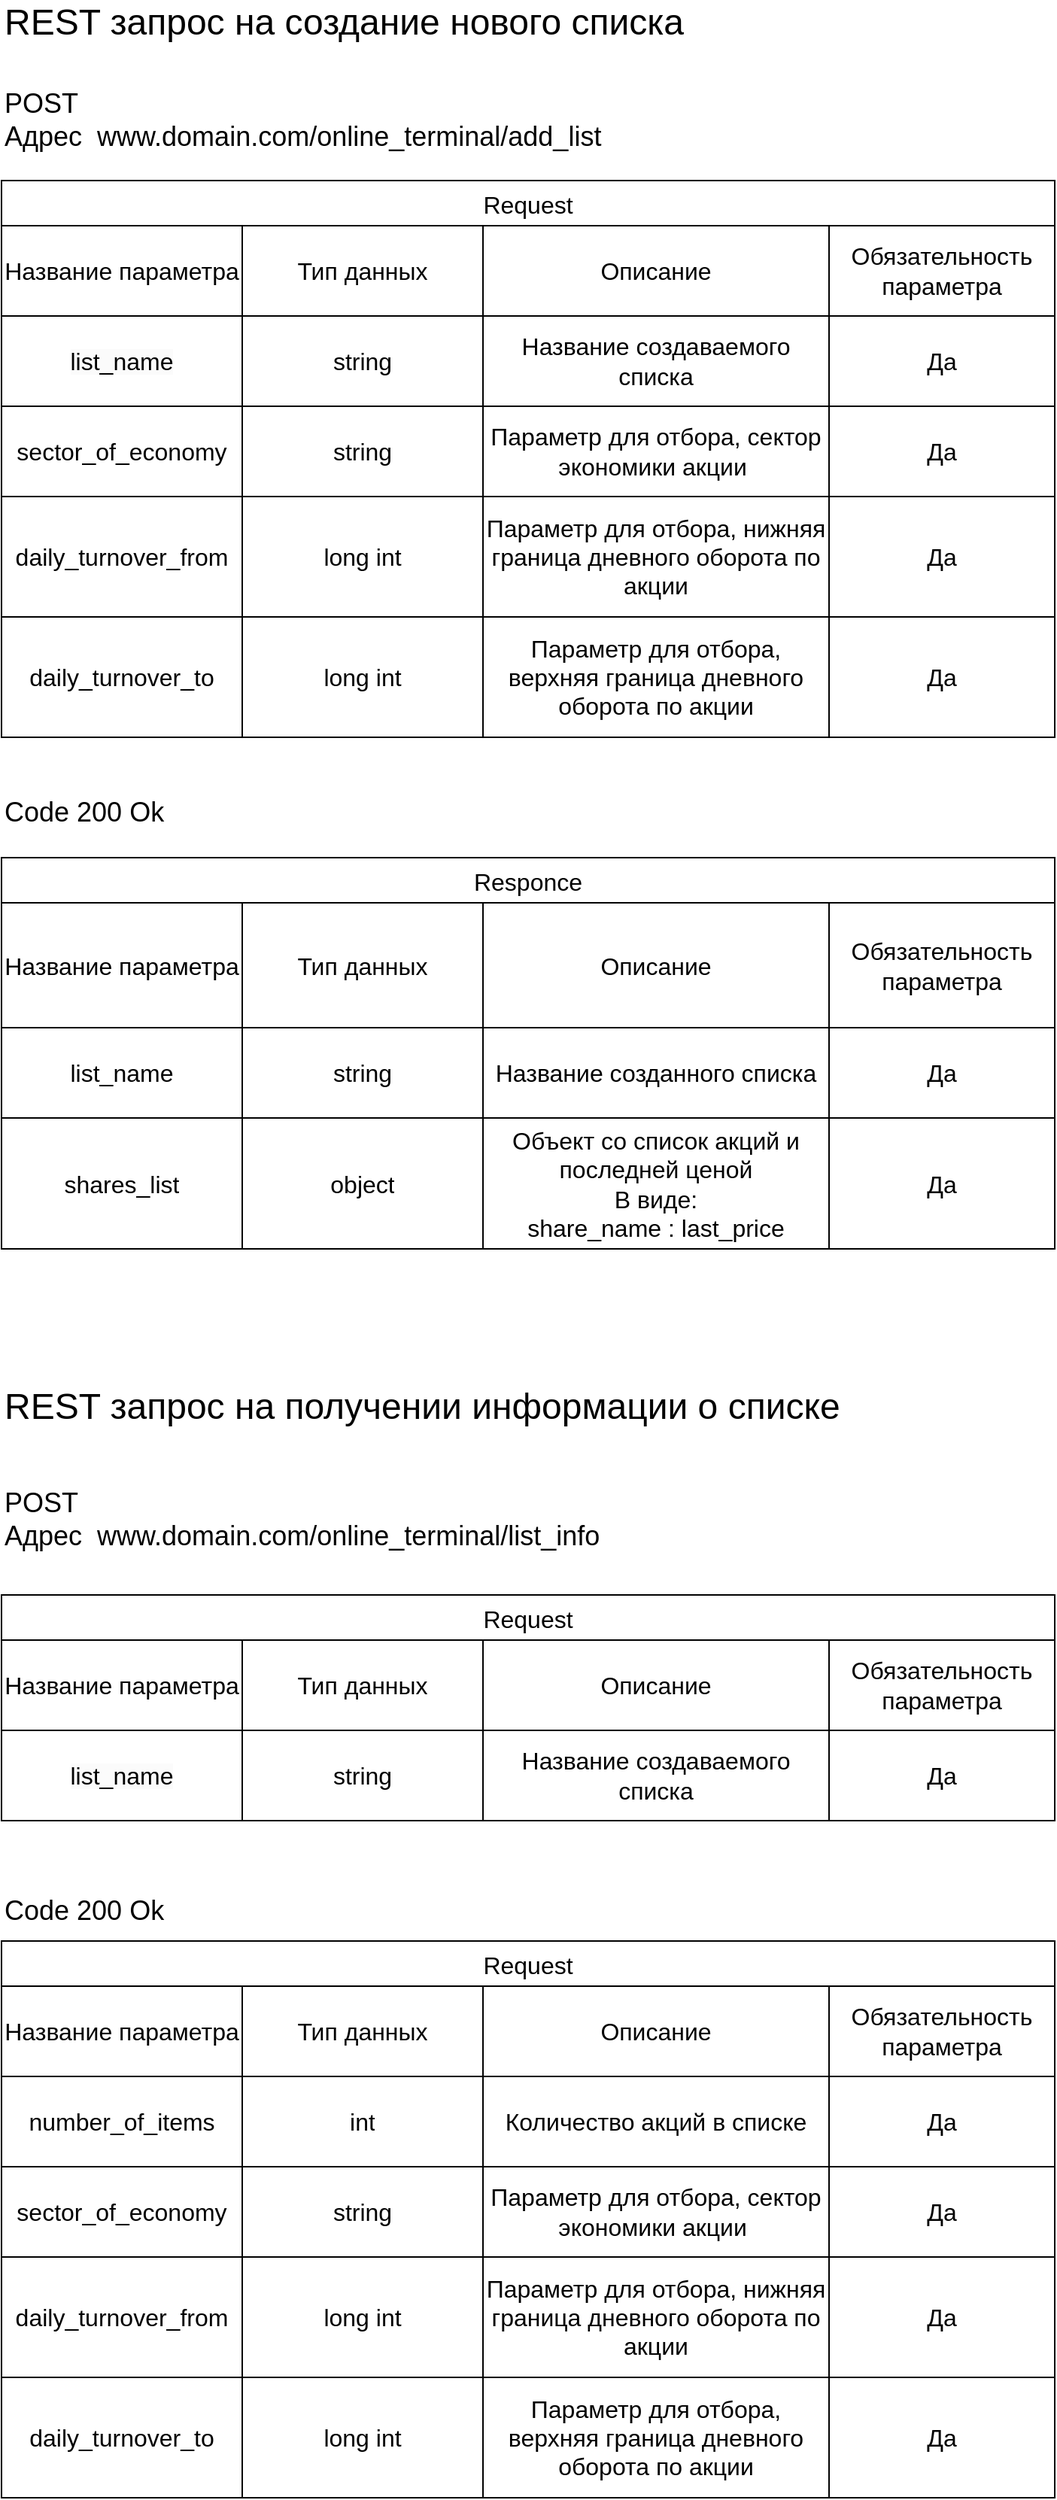 <mxfile version="25.0.3">
  <diagram name="Page-1" id="SR3AYYOm4cRY8zpF-ioq">
    <mxGraphModel dx="1807" dy="1064" grid="1" gridSize="10" guides="1" tooltips="1" connect="1" arrows="1" fold="1" page="1" pageScale="1" pageWidth="850" pageHeight="1100" math="0" shadow="0">
      <root>
        <mxCell id="0" />
        <mxCell id="1" parent="0" />
        <mxCell id="iIbDxP8CMEq-jojsq5NS-1" value="Request" style="shape=table;startSize=30;container=1;collapsible=0;childLayout=tableLayout;strokeColor=default;fontSize=16;" parent="1" vertex="1">
          <mxGeometry x="120" y="160" width="700" height="370" as="geometry" />
        </mxCell>
        <mxCell id="iIbDxP8CMEq-jojsq5NS-2" value="" style="shape=tableRow;horizontal=0;startSize=0;swimlaneHead=0;swimlaneBody=0;strokeColor=inherit;top=0;left=0;bottom=0;right=0;collapsible=0;dropTarget=0;fillColor=none;points=[[0,0.5],[1,0.5]];portConstraint=eastwest;fontSize=16;" parent="iIbDxP8CMEq-jojsq5NS-1" vertex="1">
          <mxGeometry y="30" width="700" height="60" as="geometry" />
        </mxCell>
        <mxCell id="iIbDxP8CMEq-jojsq5NS-3" value="&lt;div&gt;Название параметра&lt;br&gt;&lt;/div&gt;" style="shape=partialRectangle;html=1;whiteSpace=wrap;connectable=0;strokeColor=inherit;overflow=hidden;fillColor=none;top=0;left=0;bottom=0;right=0;pointerEvents=1;fontSize=16;" parent="iIbDxP8CMEq-jojsq5NS-2" vertex="1">
          <mxGeometry width="160" height="60" as="geometry">
            <mxRectangle width="160" height="60" as="alternateBounds" />
          </mxGeometry>
        </mxCell>
        <mxCell id="iIbDxP8CMEq-jojsq5NS-4" value="Тип данных" style="shape=partialRectangle;html=1;whiteSpace=wrap;connectable=0;strokeColor=inherit;overflow=hidden;fillColor=none;top=0;left=0;bottom=0;right=0;pointerEvents=1;fontSize=16;" parent="iIbDxP8CMEq-jojsq5NS-2" vertex="1">
          <mxGeometry x="160" width="160" height="60" as="geometry">
            <mxRectangle width="160" height="60" as="alternateBounds" />
          </mxGeometry>
        </mxCell>
        <mxCell id="iIbDxP8CMEq-jojsq5NS-5" value="Описание" style="shape=partialRectangle;html=1;whiteSpace=wrap;connectable=0;strokeColor=inherit;overflow=hidden;fillColor=none;top=0;left=0;bottom=0;right=0;pointerEvents=1;fontSize=16;" parent="iIbDxP8CMEq-jojsq5NS-2" vertex="1">
          <mxGeometry x="320" width="230" height="60" as="geometry">
            <mxRectangle width="230" height="60" as="alternateBounds" />
          </mxGeometry>
        </mxCell>
        <mxCell id="iIbDxP8CMEq-jojsq5NS-14" value="Обязательность параметра" style="shape=partialRectangle;html=1;whiteSpace=wrap;connectable=0;strokeColor=inherit;overflow=hidden;fillColor=none;top=0;left=0;bottom=0;right=0;pointerEvents=1;fontSize=16;" parent="iIbDxP8CMEq-jojsq5NS-2" vertex="1">
          <mxGeometry x="550" width="150" height="60" as="geometry">
            <mxRectangle width="150" height="60" as="alternateBounds" />
          </mxGeometry>
        </mxCell>
        <mxCell id="iIbDxP8CMEq-jojsq5NS-6" value="" style="shape=tableRow;horizontal=0;startSize=0;swimlaneHead=0;swimlaneBody=0;strokeColor=inherit;top=0;left=0;bottom=0;right=0;collapsible=0;dropTarget=0;fillColor=none;points=[[0,0.5],[1,0.5]];portConstraint=eastwest;fontSize=16;" parent="iIbDxP8CMEq-jojsq5NS-1" vertex="1">
          <mxGeometry y="90" width="700" height="60" as="geometry" />
        </mxCell>
        <mxCell id="iIbDxP8CMEq-jojsq5NS-7" value="&lt;meta charset=&quot;utf-8&quot;&gt;&lt;span style=&quot;color: rgb(0, 0, 0); font-family: Helvetica; font-size: 16px; font-style: normal; font-variant-ligatures: normal; font-variant-caps: normal; font-weight: 400; letter-spacing: normal; orphans: 2; text-align: center; text-indent: 0px; text-transform: none; widows: 2; word-spacing: 0px; -webkit-text-stroke-width: 0px; white-space: normal; background-color: rgb(251, 251, 251); text-decoration-thickness: initial; text-decoration-style: initial; text-decoration-color: initial; display: inline !important; float: none;&quot;&gt;list_name&lt;/span&gt;" style="shape=partialRectangle;html=1;whiteSpace=wrap;connectable=0;strokeColor=inherit;overflow=hidden;fillColor=none;top=0;left=0;bottom=0;right=0;pointerEvents=1;fontSize=16;" parent="iIbDxP8CMEq-jojsq5NS-6" vertex="1">
          <mxGeometry width="160" height="60" as="geometry">
            <mxRectangle width="160" height="60" as="alternateBounds" />
          </mxGeometry>
        </mxCell>
        <mxCell id="iIbDxP8CMEq-jojsq5NS-8" value="string" style="shape=partialRectangle;html=1;whiteSpace=wrap;connectable=0;strokeColor=inherit;overflow=hidden;fillColor=none;top=0;left=0;bottom=0;right=0;pointerEvents=1;fontSize=16;" parent="iIbDxP8CMEq-jojsq5NS-6" vertex="1">
          <mxGeometry x="160" width="160" height="60" as="geometry">
            <mxRectangle width="160" height="60" as="alternateBounds" />
          </mxGeometry>
        </mxCell>
        <mxCell id="iIbDxP8CMEq-jojsq5NS-9" value="Название создаваемого списка" style="shape=partialRectangle;html=1;whiteSpace=wrap;connectable=0;strokeColor=inherit;overflow=hidden;fillColor=none;top=0;left=0;bottom=0;right=0;pointerEvents=1;fontSize=16;" parent="iIbDxP8CMEq-jojsq5NS-6" vertex="1">
          <mxGeometry x="320" width="230" height="60" as="geometry">
            <mxRectangle width="230" height="60" as="alternateBounds" />
          </mxGeometry>
        </mxCell>
        <mxCell id="iIbDxP8CMEq-jojsq5NS-15" value="Да" style="shape=partialRectangle;html=1;whiteSpace=wrap;connectable=0;strokeColor=inherit;overflow=hidden;fillColor=none;top=0;left=0;bottom=0;right=0;pointerEvents=1;fontSize=16;" parent="iIbDxP8CMEq-jojsq5NS-6" vertex="1">
          <mxGeometry x="550" width="150" height="60" as="geometry">
            <mxRectangle width="150" height="60" as="alternateBounds" />
          </mxGeometry>
        </mxCell>
        <mxCell id="iIbDxP8CMEq-jojsq5NS-10" value="" style="shape=tableRow;horizontal=0;startSize=0;swimlaneHead=0;swimlaneBody=0;strokeColor=inherit;top=0;left=0;bottom=0;right=0;collapsible=0;dropTarget=0;fillColor=none;points=[[0,0.5],[1,0.5]];portConstraint=eastwest;fontSize=16;" parent="iIbDxP8CMEq-jojsq5NS-1" vertex="1">
          <mxGeometry y="150" width="700" height="60" as="geometry" />
        </mxCell>
        <mxCell id="iIbDxP8CMEq-jojsq5NS-11" value="sector_of_economy" style="shape=partialRectangle;html=1;whiteSpace=wrap;connectable=0;strokeColor=inherit;overflow=hidden;fillColor=none;top=0;left=0;bottom=0;right=0;pointerEvents=1;fontSize=16;" parent="iIbDxP8CMEq-jojsq5NS-10" vertex="1">
          <mxGeometry width="160" height="60" as="geometry">
            <mxRectangle width="160" height="60" as="alternateBounds" />
          </mxGeometry>
        </mxCell>
        <mxCell id="iIbDxP8CMEq-jojsq5NS-12" value="string" style="shape=partialRectangle;html=1;whiteSpace=wrap;connectable=0;strokeColor=inherit;overflow=hidden;fillColor=none;top=0;left=0;bottom=0;right=0;pointerEvents=1;fontSize=16;" parent="iIbDxP8CMEq-jojsq5NS-10" vertex="1">
          <mxGeometry x="160" width="160" height="60" as="geometry">
            <mxRectangle width="160" height="60" as="alternateBounds" />
          </mxGeometry>
        </mxCell>
        <mxCell id="iIbDxP8CMEq-jojsq5NS-13" value="Параметр для отбора, сектор экономики акции&amp;nbsp;" style="shape=partialRectangle;html=1;whiteSpace=wrap;connectable=0;strokeColor=inherit;overflow=hidden;fillColor=none;top=0;left=0;bottom=0;right=0;pointerEvents=1;fontSize=16;" parent="iIbDxP8CMEq-jojsq5NS-10" vertex="1">
          <mxGeometry x="320" width="230" height="60" as="geometry">
            <mxRectangle width="230" height="60" as="alternateBounds" />
          </mxGeometry>
        </mxCell>
        <mxCell id="iIbDxP8CMEq-jojsq5NS-16" value="Да" style="shape=partialRectangle;html=1;whiteSpace=wrap;connectable=0;strokeColor=inherit;overflow=hidden;fillColor=none;top=0;left=0;bottom=0;right=0;pointerEvents=1;fontSize=16;" parent="iIbDxP8CMEq-jojsq5NS-10" vertex="1">
          <mxGeometry x="550" width="150" height="60" as="geometry">
            <mxRectangle width="150" height="60" as="alternateBounds" />
          </mxGeometry>
        </mxCell>
        <mxCell id="iIbDxP8CMEq-jojsq5NS-17" style="shape=tableRow;horizontal=0;startSize=0;swimlaneHead=0;swimlaneBody=0;strokeColor=inherit;top=0;left=0;bottom=0;right=0;collapsible=0;dropTarget=0;fillColor=none;points=[[0,0.5],[1,0.5]];portConstraint=eastwest;fontSize=16;" parent="iIbDxP8CMEq-jojsq5NS-1" vertex="1">
          <mxGeometry y="210" width="700" height="80" as="geometry" />
        </mxCell>
        <mxCell id="iIbDxP8CMEq-jojsq5NS-18" value="daily_turnover_from" style="shape=partialRectangle;html=1;whiteSpace=wrap;connectable=0;strokeColor=inherit;overflow=hidden;fillColor=none;top=0;left=0;bottom=0;right=0;pointerEvents=1;fontSize=16;" parent="iIbDxP8CMEq-jojsq5NS-17" vertex="1">
          <mxGeometry width="160" height="80" as="geometry">
            <mxRectangle width="160" height="80" as="alternateBounds" />
          </mxGeometry>
        </mxCell>
        <mxCell id="iIbDxP8CMEq-jojsq5NS-19" value="long int" style="shape=partialRectangle;html=1;whiteSpace=wrap;connectable=0;strokeColor=inherit;overflow=hidden;fillColor=none;top=0;left=0;bottom=0;right=0;pointerEvents=1;fontSize=16;" parent="iIbDxP8CMEq-jojsq5NS-17" vertex="1">
          <mxGeometry x="160" width="160" height="80" as="geometry">
            <mxRectangle width="160" height="80" as="alternateBounds" />
          </mxGeometry>
        </mxCell>
        <mxCell id="iIbDxP8CMEq-jojsq5NS-20" value="Параметр для отбора, нижняя граница дневного оборота по акции" style="shape=partialRectangle;html=1;whiteSpace=wrap;connectable=0;strokeColor=inherit;overflow=hidden;fillColor=none;top=0;left=0;bottom=0;right=0;pointerEvents=1;fontSize=16;" parent="iIbDxP8CMEq-jojsq5NS-17" vertex="1">
          <mxGeometry x="320" width="230" height="80" as="geometry">
            <mxRectangle width="230" height="80" as="alternateBounds" />
          </mxGeometry>
        </mxCell>
        <mxCell id="iIbDxP8CMEq-jojsq5NS-21" value="Да" style="shape=partialRectangle;html=1;whiteSpace=wrap;connectable=0;strokeColor=inherit;overflow=hidden;fillColor=none;top=0;left=0;bottom=0;right=0;pointerEvents=1;fontSize=16;" parent="iIbDxP8CMEq-jojsq5NS-17" vertex="1">
          <mxGeometry x="550" width="150" height="80" as="geometry">
            <mxRectangle width="150" height="80" as="alternateBounds" />
          </mxGeometry>
        </mxCell>
        <mxCell id="iIbDxP8CMEq-jojsq5NS-22" style="shape=tableRow;horizontal=0;startSize=0;swimlaneHead=0;swimlaneBody=0;strokeColor=inherit;top=0;left=0;bottom=0;right=0;collapsible=0;dropTarget=0;fillColor=none;points=[[0,0.5],[1,0.5]];portConstraint=eastwest;fontSize=16;" parent="iIbDxP8CMEq-jojsq5NS-1" vertex="1">
          <mxGeometry y="290" width="700" height="80" as="geometry" />
        </mxCell>
        <mxCell id="iIbDxP8CMEq-jojsq5NS-23" value="daily_turnover_to" style="shape=partialRectangle;html=1;whiteSpace=wrap;connectable=0;strokeColor=inherit;overflow=hidden;fillColor=none;top=0;left=0;bottom=0;right=0;pointerEvents=1;fontSize=16;" parent="iIbDxP8CMEq-jojsq5NS-22" vertex="1">
          <mxGeometry width="160" height="80" as="geometry">
            <mxRectangle width="160" height="80" as="alternateBounds" />
          </mxGeometry>
        </mxCell>
        <mxCell id="iIbDxP8CMEq-jojsq5NS-24" value="long int" style="shape=partialRectangle;html=1;whiteSpace=wrap;connectable=0;strokeColor=inherit;overflow=hidden;fillColor=none;top=0;left=0;bottom=0;right=0;pointerEvents=1;fontSize=16;" parent="iIbDxP8CMEq-jojsq5NS-22" vertex="1">
          <mxGeometry x="160" width="160" height="80" as="geometry">
            <mxRectangle width="160" height="80" as="alternateBounds" />
          </mxGeometry>
        </mxCell>
        <mxCell id="iIbDxP8CMEq-jojsq5NS-25" value="Параметр для отбора, верхняя граница дневного оборота по акции" style="shape=partialRectangle;html=1;whiteSpace=wrap;connectable=0;strokeColor=inherit;overflow=hidden;fillColor=none;top=0;left=0;bottom=0;right=0;pointerEvents=1;fontSize=16;" parent="iIbDxP8CMEq-jojsq5NS-22" vertex="1">
          <mxGeometry x="320" width="230" height="80" as="geometry">
            <mxRectangle width="230" height="80" as="alternateBounds" />
          </mxGeometry>
        </mxCell>
        <mxCell id="iIbDxP8CMEq-jojsq5NS-26" value="Да" style="shape=partialRectangle;html=1;whiteSpace=wrap;connectable=0;strokeColor=inherit;overflow=hidden;fillColor=none;top=0;left=0;bottom=0;right=0;pointerEvents=1;fontSize=16;" parent="iIbDxP8CMEq-jojsq5NS-22" vertex="1">
          <mxGeometry x="550" width="150" height="80" as="geometry">
            <mxRectangle width="150" height="80" as="alternateBounds" />
          </mxGeometry>
        </mxCell>
        <mxCell id="iIbDxP8CMEq-jojsq5NS-33" value="Responce" style="shape=table;startSize=30;container=1;collapsible=0;childLayout=tableLayout;strokeColor=default;fontSize=16;" parent="1" vertex="1">
          <mxGeometry x="120" y="610" width="700" height="260" as="geometry" />
        </mxCell>
        <mxCell id="iIbDxP8CMEq-jojsq5NS-34" value="" style="shape=tableRow;horizontal=0;startSize=0;swimlaneHead=0;swimlaneBody=0;strokeColor=inherit;top=0;left=0;bottom=0;right=0;collapsible=0;dropTarget=0;fillColor=none;points=[[0,0.5],[1,0.5]];portConstraint=eastwest;fontSize=16;" parent="iIbDxP8CMEq-jojsq5NS-33" vertex="1">
          <mxGeometry y="30" width="700" height="83" as="geometry" />
        </mxCell>
        <mxCell id="iIbDxP8CMEq-jojsq5NS-35" value="Название параметра" style="shape=partialRectangle;html=1;whiteSpace=wrap;connectable=0;strokeColor=inherit;overflow=hidden;fillColor=none;top=0;left=0;bottom=0;right=0;pointerEvents=1;fontSize=16;" parent="iIbDxP8CMEq-jojsq5NS-34" vertex="1">
          <mxGeometry width="160" height="83" as="geometry">
            <mxRectangle width="160" height="83" as="alternateBounds" />
          </mxGeometry>
        </mxCell>
        <mxCell id="iIbDxP8CMEq-jojsq5NS-36" value="Тип данных" style="shape=partialRectangle;html=1;whiteSpace=wrap;connectable=0;strokeColor=inherit;overflow=hidden;fillColor=none;top=0;left=0;bottom=0;right=0;pointerEvents=1;fontSize=16;" parent="iIbDxP8CMEq-jojsq5NS-34" vertex="1">
          <mxGeometry x="160" width="160" height="83" as="geometry">
            <mxRectangle width="160" height="83" as="alternateBounds" />
          </mxGeometry>
        </mxCell>
        <mxCell id="iIbDxP8CMEq-jojsq5NS-37" value="Описание" style="shape=partialRectangle;html=1;whiteSpace=wrap;connectable=0;strokeColor=inherit;overflow=hidden;fillColor=none;top=0;left=0;bottom=0;right=0;pointerEvents=1;fontSize=16;" parent="iIbDxP8CMEq-jojsq5NS-34" vertex="1">
          <mxGeometry x="320" width="230" height="83" as="geometry">
            <mxRectangle width="230" height="83" as="alternateBounds" />
          </mxGeometry>
        </mxCell>
        <mxCell id="iIbDxP8CMEq-jojsq5NS-46" value="Обязательность параметра" style="shape=partialRectangle;html=1;whiteSpace=wrap;connectable=0;strokeColor=inherit;overflow=hidden;fillColor=none;top=0;left=0;bottom=0;right=0;pointerEvents=1;fontSize=16;" parent="iIbDxP8CMEq-jojsq5NS-34" vertex="1">
          <mxGeometry x="550" width="150" height="83" as="geometry">
            <mxRectangle width="150" height="83" as="alternateBounds" />
          </mxGeometry>
        </mxCell>
        <mxCell id="iIbDxP8CMEq-jojsq5NS-38" value="" style="shape=tableRow;horizontal=0;startSize=0;swimlaneHead=0;swimlaneBody=0;strokeColor=inherit;top=0;left=0;bottom=0;right=0;collapsible=0;dropTarget=0;fillColor=none;points=[[0,0.5],[1,0.5]];portConstraint=eastwest;fontSize=16;" parent="iIbDxP8CMEq-jojsq5NS-33" vertex="1">
          <mxGeometry y="113" width="700" height="60" as="geometry" />
        </mxCell>
        <mxCell id="iIbDxP8CMEq-jojsq5NS-39" value="list_name" style="shape=partialRectangle;html=1;whiteSpace=wrap;connectable=0;strokeColor=inherit;overflow=hidden;fillColor=none;top=0;left=0;bottom=0;right=0;pointerEvents=1;fontSize=16;" parent="iIbDxP8CMEq-jojsq5NS-38" vertex="1">
          <mxGeometry width="160" height="60" as="geometry">
            <mxRectangle width="160" height="60" as="alternateBounds" />
          </mxGeometry>
        </mxCell>
        <mxCell id="iIbDxP8CMEq-jojsq5NS-40" value="string" style="shape=partialRectangle;html=1;whiteSpace=wrap;connectable=0;strokeColor=inherit;overflow=hidden;fillColor=none;top=0;left=0;bottom=0;right=0;pointerEvents=1;fontSize=16;" parent="iIbDxP8CMEq-jojsq5NS-38" vertex="1">
          <mxGeometry x="160" width="160" height="60" as="geometry">
            <mxRectangle width="160" height="60" as="alternateBounds" />
          </mxGeometry>
        </mxCell>
        <mxCell id="iIbDxP8CMEq-jojsq5NS-41" value="Название созданного списка" style="shape=partialRectangle;html=1;whiteSpace=wrap;connectable=0;strokeColor=inherit;overflow=hidden;fillColor=none;top=0;left=0;bottom=0;right=0;pointerEvents=1;fontSize=16;" parent="iIbDxP8CMEq-jojsq5NS-38" vertex="1">
          <mxGeometry x="320" width="230" height="60" as="geometry">
            <mxRectangle width="230" height="60" as="alternateBounds" />
          </mxGeometry>
        </mxCell>
        <mxCell id="iIbDxP8CMEq-jojsq5NS-47" value="Да" style="shape=partialRectangle;html=1;whiteSpace=wrap;connectable=0;strokeColor=inherit;overflow=hidden;fillColor=none;top=0;left=0;bottom=0;right=0;pointerEvents=1;fontSize=16;" parent="iIbDxP8CMEq-jojsq5NS-38" vertex="1">
          <mxGeometry x="550" width="150" height="60" as="geometry">
            <mxRectangle width="150" height="60" as="alternateBounds" />
          </mxGeometry>
        </mxCell>
        <mxCell id="iIbDxP8CMEq-jojsq5NS-42" value="" style="shape=tableRow;horizontal=0;startSize=0;swimlaneHead=0;swimlaneBody=0;strokeColor=inherit;top=0;left=0;bottom=0;right=0;collapsible=0;dropTarget=0;fillColor=none;points=[[0,0.5],[1,0.5]];portConstraint=eastwest;fontSize=16;" parent="iIbDxP8CMEq-jojsq5NS-33" vertex="1">
          <mxGeometry y="173" width="700" height="87" as="geometry" />
        </mxCell>
        <mxCell id="iIbDxP8CMEq-jojsq5NS-43" value="shares_list" style="shape=partialRectangle;html=1;whiteSpace=wrap;connectable=0;strokeColor=inherit;overflow=hidden;fillColor=none;top=0;left=0;bottom=0;right=0;pointerEvents=1;fontSize=16;" parent="iIbDxP8CMEq-jojsq5NS-42" vertex="1">
          <mxGeometry width="160" height="87" as="geometry">
            <mxRectangle width="160" height="87" as="alternateBounds" />
          </mxGeometry>
        </mxCell>
        <mxCell id="iIbDxP8CMEq-jojsq5NS-44" value="object" style="shape=partialRectangle;html=1;whiteSpace=wrap;connectable=0;strokeColor=inherit;overflow=hidden;fillColor=none;top=0;left=0;bottom=0;right=0;pointerEvents=1;fontSize=16;" parent="iIbDxP8CMEq-jojsq5NS-42" vertex="1">
          <mxGeometry x="160" width="160" height="87" as="geometry">
            <mxRectangle width="160" height="87" as="alternateBounds" />
          </mxGeometry>
        </mxCell>
        <mxCell id="iIbDxP8CMEq-jojsq5NS-45" value="Объект со список акций и последней ценой&lt;div&gt;В виде:&lt;br&gt;&lt;div&gt;share_name : last_price&lt;/div&gt;&lt;/div&gt;" style="shape=partialRectangle;html=1;whiteSpace=wrap;connectable=0;strokeColor=inherit;overflow=hidden;fillColor=none;top=0;left=0;bottom=0;right=0;pointerEvents=1;fontSize=16;" parent="iIbDxP8CMEq-jojsq5NS-42" vertex="1">
          <mxGeometry x="320" width="230" height="87" as="geometry">
            <mxRectangle width="230" height="87" as="alternateBounds" />
          </mxGeometry>
        </mxCell>
        <mxCell id="iIbDxP8CMEq-jojsq5NS-48" value="Да" style="shape=partialRectangle;html=1;whiteSpace=wrap;connectable=0;strokeColor=inherit;overflow=hidden;fillColor=none;top=0;left=0;bottom=0;right=0;pointerEvents=1;fontSize=16;" parent="iIbDxP8CMEq-jojsq5NS-42" vertex="1">
          <mxGeometry x="550" width="150" height="87" as="geometry">
            <mxRectangle width="150" height="87" as="alternateBounds" />
          </mxGeometry>
        </mxCell>
        <mxCell id="iIbDxP8CMEq-jojsq5NS-63" value="&lt;font style=&quot;font-size: 24px;&quot;&gt;REST запрос на создание нового списка&lt;/font&gt;" style="text;html=1;align=left;verticalAlign=middle;whiteSpace=wrap;rounded=0;" parent="1" vertex="1">
          <mxGeometry x="120" y="40" width="530" height="30" as="geometry" />
        </mxCell>
        <mxCell id="yfqjEoqy96MvMvpL_rSr-1" value="&lt;font style=&quot;font-size: 18px;&quot;&gt;POST&amp;nbsp;&lt;/font&gt;&lt;div&gt;&lt;font style=&quot;font-size: 18px;&quot;&gt;Адрес&amp;nbsp; www.domain.com/online_terminal/add_list&lt;/font&gt;&lt;/div&gt;" style="text;html=1;align=left;verticalAlign=middle;whiteSpace=wrap;rounded=0;" vertex="1" parent="1">
          <mxGeometry x="120" y="100" width="470" height="40" as="geometry" />
        </mxCell>
        <mxCell id="yfqjEoqy96MvMvpL_rSr-2" value="&lt;span style=&quot;font-size: 18px;&quot;&gt;Code 200 Ok&lt;/span&gt;" style="text;html=1;align=left;verticalAlign=middle;whiteSpace=wrap;rounded=0;" vertex="1" parent="1">
          <mxGeometry x="120" y="560" width="470" height="40" as="geometry" />
        </mxCell>
        <mxCell id="yfqjEoqy96MvMvpL_rSr-3" value="&lt;font style=&quot;font-size: 24px;&quot;&gt;REST запрос на получении информации о списке&lt;/font&gt;" style="text;html=1;align=left;verticalAlign=middle;whiteSpace=wrap;rounded=0;" vertex="1" parent="1">
          <mxGeometry x="120" y="960" width="650" height="30" as="geometry" />
        </mxCell>
        <mxCell id="yfqjEoqy96MvMvpL_rSr-4" value="&lt;font style=&quot;font-size: 18px;&quot;&gt;POST&amp;nbsp;&lt;/font&gt;&lt;div&gt;&lt;font style=&quot;font-size: 18px;&quot;&gt;Адрес&amp;nbsp; www.domain.com/online_terminal/list_info&lt;/font&gt;&lt;/div&gt;" style="text;html=1;align=left;verticalAlign=middle;whiteSpace=wrap;rounded=0;" vertex="1" parent="1">
          <mxGeometry x="120" y="1030" width="470" height="40" as="geometry" />
        </mxCell>
        <mxCell id="yfqjEoqy96MvMvpL_rSr-5" value="Request" style="shape=table;startSize=30;container=1;collapsible=0;childLayout=tableLayout;strokeColor=default;fontSize=16;" vertex="1" parent="1">
          <mxGeometry x="120" y="1100" width="700" height="150" as="geometry" />
        </mxCell>
        <mxCell id="yfqjEoqy96MvMvpL_rSr-6" value="" style="shape=tableRow;horizontal=0;startSize=0;swimlaneHead=0;swimlaneBody=0;strokeColor=inherit;top=0;left=0;bottom=0;right=0;collapsible=0;dropTarget=0;fillColor=none;points=[[0,0.5],[1,0.5]];portConstraint=eastwest;fontSize=16;" vertex="1" parent="yfqjEoqy96MvMvpL_rSr-5">
          <mxGeometry y="30" width="700" height="60" as="geometry" />
        </mxCell>
        <mxCell id="yfqjEoqy96MvMvpL_rSr-7" value="&lt;div&gt;Название параметра&lt;br&gt;&lt;/div&gt;" style="shape=partialRectangle;html=1;whiteSpace=wrap;connectable=0;strokeColor=inherit;overflow=hidden;fillColor=none;top=0;left=0;bottom=0;right=0;pointerEvents=1;fontSize=16;" vertex="1" parent="yfqjEoqy96MvMvpL_rSr-6">
          <mxGeometry width="160" height="60" as="geometry">
            <mxRectangle width="160" height="60" as="alternateBounds" />
          </mxGeometry>
        </mxCell>
        <mxCell id="yfqjEoqy96MvMvpL_rSr-8" value="Тип данных" style="shape=partialRectangle;html=1;whiteSpace=wrap;connectable=0;strokeColor=inherit;overflow=hidden;fillColor=none;top=0;left=0;bottom=0;right=0;pointerEvents=1;fontSize=16;" vertex="1" parent="yfqjEoqy96MvMvpL_rSr-6">
          <mxGeometry x="160" width="160" height="60" as="geometry">
            <mxRectangle width="160" height="60" as="alternateBounds" />
          </mxGeometry>
        </mxCell>
        <mxCell id="yfqjEoqy96MvMvpL_rSr-9" value="Описание" style="shape=partialRectangle;html=1;whiteSpace=wrap;connectable=0;strokeColor=inherit;overflow=hidden;fillColor=none;top=0;left=0;bottom=0;right=0;pointerEvents=1;fontSize=16;" vertex="1" parent="yfqjEoqy96MvMvpL_rSr-6">
          <mxGeometry x="320" width="230" height="60" as="geometry">
            <mxRectangle width="230" height="60" as="alternateBounds" />
          </mxGeometry>
        </mxCell>
        <mxCell id="yfqjEoqy96MvMvpL_rSr-10" value="Обязательность параметра" style="shape=partialRectangle;html=1;whiteSpace=wrap;connectable=0;strokeColor=inherit;overflow=hidden;fillColor=none;top=0;left=0;bottom=0;right=0;pointerEvents=1;fontSize=16;" vertex="1" parent="yfqjEoqy96MvMvpL_rSr-6">
          <mxGeometry x="550" width="150" height="60" as="geometry">
            <mxRectangle width="150" height="60" as="alternateBounds" />
          </mxGeometry>
        </mxCell>
        <mxCell id="yfqjEoqy96MvMvpL_rSr-11" value="" style="shape=tableRow;horizontal=0;startSize=0;swimlaneHead=0;swimlaneBody=0;strokeColor=inherit;top=0;left=0;bottom=0;right=0;collapsible=0;dropTarget=0;fillColor=none;points=[[0,0.5],[1,0.5]];portConstraint=eastwest;fontSize=16;" vertex="1" parent="yfqjEoqy96MvMvpL_rSr-5">
          <mxGeometry y="90" width="700" height="60" as="geometry" />
        </mxCell>
        <mxCell id="yfqjEoqy96MvMvpL_rSr-12" value="&lt;meta charset=&quot;utf-8&quot;&gt;&lt;span style=&quot;color: rgb(0, 0, 0); font-family: Helvetica; font-size: 16px; font-style: normal; font-variant-ligatures: normal; font-variant-caps: normal; font-weight: 400; letter-spacing: normal; orphans: 2; text-align: center; text-indent: 0px; text-transform: none; widows: 2; word-spacing: 0px; -webkit-text-stroke-width: 0px; white-space: normal; background-color: rgb(251, 251, 251); text-decoration-thickness: initial; text-decoration-style: initial; text-decoration-color: initial; display: inline !important; float: none;&quot;&gt;list_name&lt;/span&gt;" style="shape=partialRectangle;html=1;whiteSpace=wrap;connectable=0;strokeColor=inherit;overflow=hidden;fillColor=none;top=0;left=0;bottom=0;right=0;pointerEvents=1;fontSize=16;" vertex="1" parent="yfqjEoqy96MvMvpL_rSr-11">
          <mxGeometry width="160" height="60" as="geometry">
            <mxRectangle width="160" height="60" as="alternateBounds" />
          </mxGeometry>
        </mxCell>
        <mxCell id="yfqjEoqy96MvMvpL_rSr-13" value="string" style="shape=partialRectangle;html=1;whiteSpace=wrap;connectable=0;strokeColor=inherit;overflow=hidden;fillColor=none;top=0;left=0;bottom=0;right=0;pointerEvents=1;fontSize=16;" vertex="1" parent="yfqjEoqy96MvMvpL_rSr-11">
          <mxGeometry x="160" width="160" height="60" as="geometry">
            <mxRectangle width="160" height="60" as="alternateBounds" />
          </mxGeometry>
        </mxCell>
        <mxCell id="yfqjEoqy96MvMvpL_rSr-14" value="Название создаваемого списка" style="shape=partialRectangle;html=1;whiteSpace=wrap;connectable=0;strokeColor=inherit;overflow=hidden;fillColor=none;top=0;left=0;bottom=0;right=0;pointerEvents=1;fontSize=16;" vertex="1" parent="yfqjEoqy96MvMvpL_rSr-11">
          <mxGeometry x="320" width="230" height="60" as="geometry">
            <mxRectangle width="230" height="60" as="alternateBounds" />
          </mxGeometry>
        </mxCell>
        <mxCell id="yfqjEoqy96MvMvpL_rSr-15" value="Да" style="shape=partialRectangle;html=1;whiteSpace=wrap;connectable=0;strokeColor=inherit;overflow=hidden;fillColor=none;top=0;left=0;bottom=0;right=0;pointerEvents=1;fontSize=16;" vertex="1" parent="yfqjEoqy96MvMvpL_rSr-11">
          <mxGeometry x="550" width="150" height="60" as="geometry">
            <mxRectangle width="150" height="60" as="alternateBounds" />
          </mxGeometry>
        </mxCell>
        <mxCell id="yfqjEoqy96MvMvpL_rSr-31" value="&lt;span style=&quot;font-size: 18px;&quot;&gt;Code 200 Ok&lt;/span&gt;" style="text;html=1;align=left;verticalAlign=middle;whiteSpace=wrap;rounded=0;" vertex="1" parent="1">
          <mxGeometry x="120" y="1290" width="470" height="40" as="geometry" />
        </mxCell>
        <mxCell id="yfqjEoqy96MvMvpL_rSr-58" value="Request" style="shape=table;startSize=30;container=1;collapsible=0;childLayout=tableLayout;strokeColor=default;fontSize=16;" vertex="1" parent="1">
          <mxGeometry x="120" y="1330" width="700" height="370" as="geometry" />
        </mxCell>
        <mxCell id="yfqjEoqy96MvMvpL_rSr-59" value="" style="shape=tableRow;horizontal=0;startSize=0;swimlaneHead=0;swimlaneBody=0;strokeColor=inherit;top=0;left=0;bottom=0;right=0;collapsible=0;dropTarget=0;fillColor=none;points=[[0,0.5],[1,0.5]];portConstraint=eastwest;fontSize=16;" vertex="1" parent="yfqjEoqy96MvMvpL_rSr-58">
          <mxGeometry y="30" width="700" height="60" as="geometry" />
        </mxCell>
        <mxCell id="yfqjEoqy96MvMvpL_rSr-60" value="&lt;div&gt;Название параметра&lt;br&gt;&lt;/div&gt;" style="shape=partialRectangle;html=1;whiteSpace=wrap;connectable=0;strokeColor=inherit;overflow=hidden;fillColor=none;top=0;left=0;bottom=0;right=0;pointerEvents=1;fontSize=16;" vertex="1" parent="yfqjEoqy96MvMvpL_rSr-59">
          <mxGeometry width="160" height="60" as="geometry">
            <mxRectangle width="160" height="60" as="alternateBounds" />
          </mxGeometry>
        </mxCell>
        <mxCell id="yfqjEoqy96MvMvpL_rSr-61" value="Тип данных" style="shape=partialRectangle;html=1;whiteSpace=wrap;connectable=0;strokeColor=inherit;overflow=hidden;fillColor=none;top=0;left=0;bottom=0;right=0;pointerEvents=1;fontSize=16;" vertex="1" parent="yfqjEoqy96MvMvpL_rSr-59">
          <mxGeometry x="160" width="160" height="60" as="geometry">
            <mxRectangle width="160" height="60" as="alternateBounds" />
          </mxGeometry>
        </mxCell>
        <mxCell id="yfqjEoqy96MvMvpL_rSr-62" value="Описание" style="shape=partialRectangle;html=1;whiteSpace=wrap;connectable=0;strokeColor=inherit;overflow=hidden;fillColor=none;top=0;left=0;bottom=0;right=0;pointerEvents=1;fontSize=16;" vertex="1" parent="yfqjEoqy96MvMvpL_rSr-59">
          <mxGeometry x="320" width="230" height="60" as="geometry">
            <mxRectangle width="230" height="60" as="alternateBounds" />
          </mxGeometry>
        </mxCell>
        <mxCell id="yfqjEoqy96MvMvpL_rSr-63" value="Обязательность параметра" style="shape=partialRectangle;html=1;whiteSpace=wrap;connectable=0;strokeColor=inherit;overflow=hidden;fillColor=none;top=0;left=0;bottom=0;right=0;pointerEvents=1;fontSize=16;" vertex="1" parent="yfqjEoqy96MvMvpL_rSr-59">
          <mxGeometry x="550" width="150" height="60" as="geometry">
            <mxRectangle width="150" height="60" as="alternateBounds" />
          </mxGeometry>
        </mxCell>
        <mxCell id="yfqjEoqy96MvMvpL_rSr-64" value="" style="shape=tableRow;horizontal=0;startSize=0;swimlaneHead=0;swimlaneBody=0;strokeColor=inherit;top=0;left=0;bottom=0;right=0;collapsible=0;dropTarget=0;fillColor=none;points=[[0,0.5],[1,0.5]];portConstraint=eastwest;fontSize=16;" vertex="1" parent="yfqjEoqy96MvMvpL_rSr-58">
          <mxGeometry y="90" width="700" height="60" as="geometry" />
        </mxCell>
        <mxCell id="yfqjEoqy96MvMvpL_rSr-65" value="number_of_items" style="shape=partialRectangle;html=1;whiteSpace=wrap;connectable=0;strokeColor=inherit;overflow=hidden;fillColor=none;top=0;left=0;bottom=0;right=0;pointerEvents=1;fontSize=16;" vertex="1" parent="yfqjEoqy96MvMvpL_rSr-64">
          <mxGeometry width="160" height="60" as="geometry">
            <mxRectangle width="160" height="60" as="alternateBounds" />
          </mxGeometry>
        </mxCell>
        <mxCell id="yfqjEoqy96MvMvpL_rSr-66" value="int" style="shape=partialRectangle;html=1;whiteSpace=wrap;connectable=0;strokeColor=inherit;overflow=hidden;fillColor=none;top=0;left=0;bottom=0;right=0;pointerEvents=1;fontSize=16;" vertex="1" parent="yfqjEoqy96MvMvpL_rSr-64">
          <mxGeometry x="160" width="160" height="60" as="geometry">
            <mxRectangle width="160" height="60" as="alternateBounds" />
          </mxGeometry>
        </mxCell>
        <mxCell id="yfqjEoqy96MvMvpL_rSr-67" value="Количество акций в списке" style="shape=partialRectangle;html=1;whiteSpace=wrap;connectable=0;strokeColor=inherit;overflow=hidden;fillColor=none;top=0;left=0;bottom=0;right=0;pointerEvents=1;fontSize=16;" vertex="1" parent="yfqjEoqy96MvMvpL_rSr-64">
          <mxGeometry x="320" width="230" height="60" as="geometry">
            <mxRectangle width="230" height="60" as="alternateBounds" />
          </mxGeometry>
        </mxCell>
        <mxCell id="yfqjEoqy96MvMvpL_rSr-68" value="Да" style="shape=partialRectangle;html=1;whiteSpace=wrap;connectable=0;strokeColor=inherit;overflow=hidden;fillColor=none;top=0;left=0;bottom=0;right=0;pointerEvents=1;fontSize=16;" vertex="1" parent="yfqjEoqy96MvMvpL_rSr-64">
          <mxGeometry x="550" width="150" height="60" as="geometry">
            <mxRectangle width="150" height="60" as="alternateBounds" />
          </mxGeometry>
        </mxCell>
        <mxCell id="yfqjEoqy96MvMvpL_rSr-69" value="" style="shape=tableRow;horizontal=0;startSize=0;swimlaneHead=0;swimlaneBody=0;strokeColor=inherit;top=0;left=0;bottom=0;right=0;collapsible=0;dropTarget=0;fillColor=none;points=[[0,0.5],[1,0.5]];portConstraint=eastwest;fontSize=16;" vertex="1" parent="yfqjEoqy96MvMvpL_rSr-58">
          <mxGeometry y="150" width="700" height="60" as="geometry" />
        </mxCell>
        <mxCell id="yfqjEoqy96MvMvpL_rSr-70" value="sector_of_economy" style="shape=partialRectangle;html=1;whiteSpace=wrap;connectable=0;strokeColor=inherit;overflow=hidden;fillColor=none;top=0;left=0;bottom=0;right=0;pointerEvents=1;fontSize=16;" vertex="1" parent="yfqjEoqy96MvMvpL_rSr-69">
          <mxGeometry width="160" height="60" as="geometry">
            <mxRectangle width="160" height="60" as="alternateBounds" />
          </mxGeometry>
        </mxCell>
        <mxCell id="yfqjEoqy96MvMvpL_rSr-71" value="string" style="shape=partialRectangle;html=1;whiteSpace=wrap;connectable=0;strokeColor=inherit;overflow=hidden;fillColor=none;top=0;left=0;bottom=0;right=0;pointerEvents=1;fontSize=16;" vertex="1" parent="yfqjEoqy96MvMvpL_rSr-69">
          <mxGeometry x="160" width="160" height="60" as="geometry">
            <mxRectangle width="160" height="60" as="alternateBounds" />
          </mxGeometry>
        </mxCell>
        <mxCell id="yfqjEoqy96MvMvpL_rSr-72" value="Параметр для отбора, сектор экономики акции&amp;nbsp;" style="shape=partialRectangle;html=1;whiteSpace=wrap;connectable=0;strokeColor=inherit;overflow=hidden;fillColor=none;top=0;left=0;bottom=0;right=0;pointerEvents=1;fontSize=16;" vertex="1" parent="yfqjEoqy96MvMvpL_rSr-69">
          <mxGeometry x="320" width="230" height="60" as="geometry">
            <mxRectangle width="230" height="60" as="alternateBounds" />
          </mxGeometry>
        </mxCell>
        <mxCell id="yfqjEoqy96MvMvpL_rSr-73" value="Да" style="shape=partialRectangle;html=1;whiteSpace=wrap;connectable=0;strokeColor=inherit;overflow=hidden;fillColor=none;top=0;left=0;bottom=0;right=0;pointerEvents=1;fontSize=16;" vertex="1" parent="yfqjEoqy96MvMvpL_rSr-69">
          <mxGeometry x="550" width="150" height="60" as="geometry">
            <mxRectangle width="150" height="60" as="alternateBounds" />
          </mxGeometry>
        </mxCell>
        <mxCell id="yfqjEoqy96MvMvpL_rSr-74" style="shape=tableRow;horizontal=0;startSize=0;swimlaneHead=0;swimlaneBody=0;strokeColor=inherit;top=0;left=0;bottom=0;right=0;collapsible=0;dropTarget=0;fillColor=none;points=[[0,0.5],[1,0.5]];portConstraint=eastwest;fontSize=16;" vertex="1" parent="yfqjEoqy96MvMvpL_rSr-58">
          <mxGeometry y="210" width="700" height="80" as="geometry" />
        </mxCell>
        <mxCell id="yfqjEoqy96MvMvpL_rSr-75" value="daily_turnover_from" style="shape=partialRectangle;html=1;whiteSpace=wrap;connectable=0;strokeColor=inherit;overflow=hidden;fillColor=none;top=0;left=0;bottom=0;right=0;pointerEvents=1;fontSize=16;" vertex="1" parent="yfqjEoqy96MvMvpL_rSr-74">
          <mxGeometry width="160" height="80" as="geometry">
            <mxRectangle width="160" height="80" as="alternateBounds" />
          </mxGeometry>
        </mxCell>
        <mxCell id="yfqjEoqy96MvMvpL_rSr-76" value="long int" style="shape=partialRectangle;html=1;whiteSpace=wrap;connectable=0;strokeColor=inherit;overflow=hidden;fillColor=none;top=0;left=0;bottom=0;right=0;pointerEvents=1;fontSize=16;" vertex="1" parent="yfqjEoqy96MvMvpL_rSr-74">
          <mxGeometry x="160" width="160" height="80" as="geometry">
            <mxRectangle width="160" height="80" as="alternateBounds" />
          </mxGeometry>
        </mxCell>
        <mxCell id="yfqjEoqy96MvMvpL_rSr-77" value="Параметр для отбора, нижняя граница дневного оборота по акции" style="shape=partialRectangle;html=1;whiteSpace=wrap;connectable=0;strokeColor=inherit;overflow=hidden;fillColor=none;top=0;left=0;bottom=0;right=0;pointerEvents=1;fontSize=16;" vertex="1" parent="yfqjEoqy96MvMvpL_rSr-74">
          <mxGeometry x="320" width="230" height="80" as="geometry">
            <mxRectangle width="230" height="80" as="alternateBounds" />
          </mxGeometry>
        </mxCell>
        <mxCell id="yfqjEoqy96MvMvpL_rSr-78" value="Да" style="shape=partialRectangle;html=1;whiteSpace=wrap;connectable=0;strokeColor=inherit;overflow=hidden;fillColor=none;top=0;left=0;bottom=0;right=0;pointerEvents=1;fontSize=16;" vertex="1" parent="yfqjEoqy96MvMvpL_rSr-74">
          <mxGeometry x="550" width="150" height="80" as="geometry">
            <mxRectangle width="150" height="80" as="alternateBounds" />
          </mxGeometry>
        </mxCell>
        <mxCell id="yfqjEoqy96MvMvpL_rSr-79" style="shape=tableRow;horizontal=0;startSize=0;swimlaneHead=0;swimlaneBody=0;strokeColor=inherit;top=0;left=0;bottom=0;right=0;collapsible=0;dropTarget=0;fillColor=none;points=[[0,0.5],[1,0.5]];portConstraint=eastwest;fontSize=16;" vertex="1" parent="yfqjEoqy96MvMvpL_rSr-58">
          <mxGeometry y="290" width="700" height="80" as="geometry" />
        </mxCell>
        <mxCell id="yfqjEoqy96MvMvpL_rSr-80" value="daily_turnover_to" style="shape=partialRectangle;html=1;whiteSpace=wrap;connectable=0;strokeColor=inherit;overflow=hidden;fillColor=none;top=0;left=0;bottom=0;right=0;pointerEvents=1;fontSize=16;" vertex="1" parent="yfqjEoqy96MvMvpL_rSr-79">
          <mxGeometry width="160" height="80" as="geometry">
            <mxRectangle width="160" height="80" as="alternateBounds" />
          </mxGeometry>
        </mxCell>
        <mxCell id="yfqjEoqy96MvMvpL_rSr-81" value="long int" style="shape=partialRectangle;html=1;whiteSpace=wrap;connectable=0;strokeColor=inherit;overflow=hidden;fillColor=none;top=0;left=0;bottom=0;right=0;pointerEvents=1;fontSize=16;" vertex="1" parent="yfqjEoqy96MvMvpL_rSr-79">
          <mxGeometry x="160" width="160" height="80" as="geometry">
            <mxRectangle width="160" height="80" as="alternateBounds" />
          </mxGeometry>
        </mxCell>
        <mxCell id="yfqjEoqy96MvMvpL_rSr-82" value="Параметр для отбора, верхняя граница дневного оборота по акции" style="shape=partialRectangle;html=1;whiteSpace=wrap;connectable=0;strokeColor=inherit;overflow=hidden;fillColor=none;top=0;left=0;bottom=0;right=0;pointerEvents=1;fontSize=16;" vertex="1" parent="yfqjEoqy96MvMvpL_rSr-79">
          <mxGeometry x="320" width="230" height="80" as="geometry">
            <mxRectangle width="230" height="80" as="alternateBounds" />
          </mxGeometry>
        </mxCell>
        <mxCell id="yfqjEoqy96MvMvpL_rSr-83" value="Да" style="shape=partialRectangle;html=1;whiteSpace=wrap;connectable=0;strokeColor=inherit;overflow=hidden;fillColor=none;top=0;left=0;bottom=0;right=0;pointerEvents=1;fontSize=16;" vertex="1" parent="yfqjEoqy96MvMvpL_rSr-79">
          <mxGeometry x="550" width="150" height="80" as="geometry">
            <mxRectangle width="150" height="80" as="alternateBounds" />
          </mxGeometry>
        </mxCell>
      </root>
    </mxGraphModel>
  </diagram>
</mxfile>
